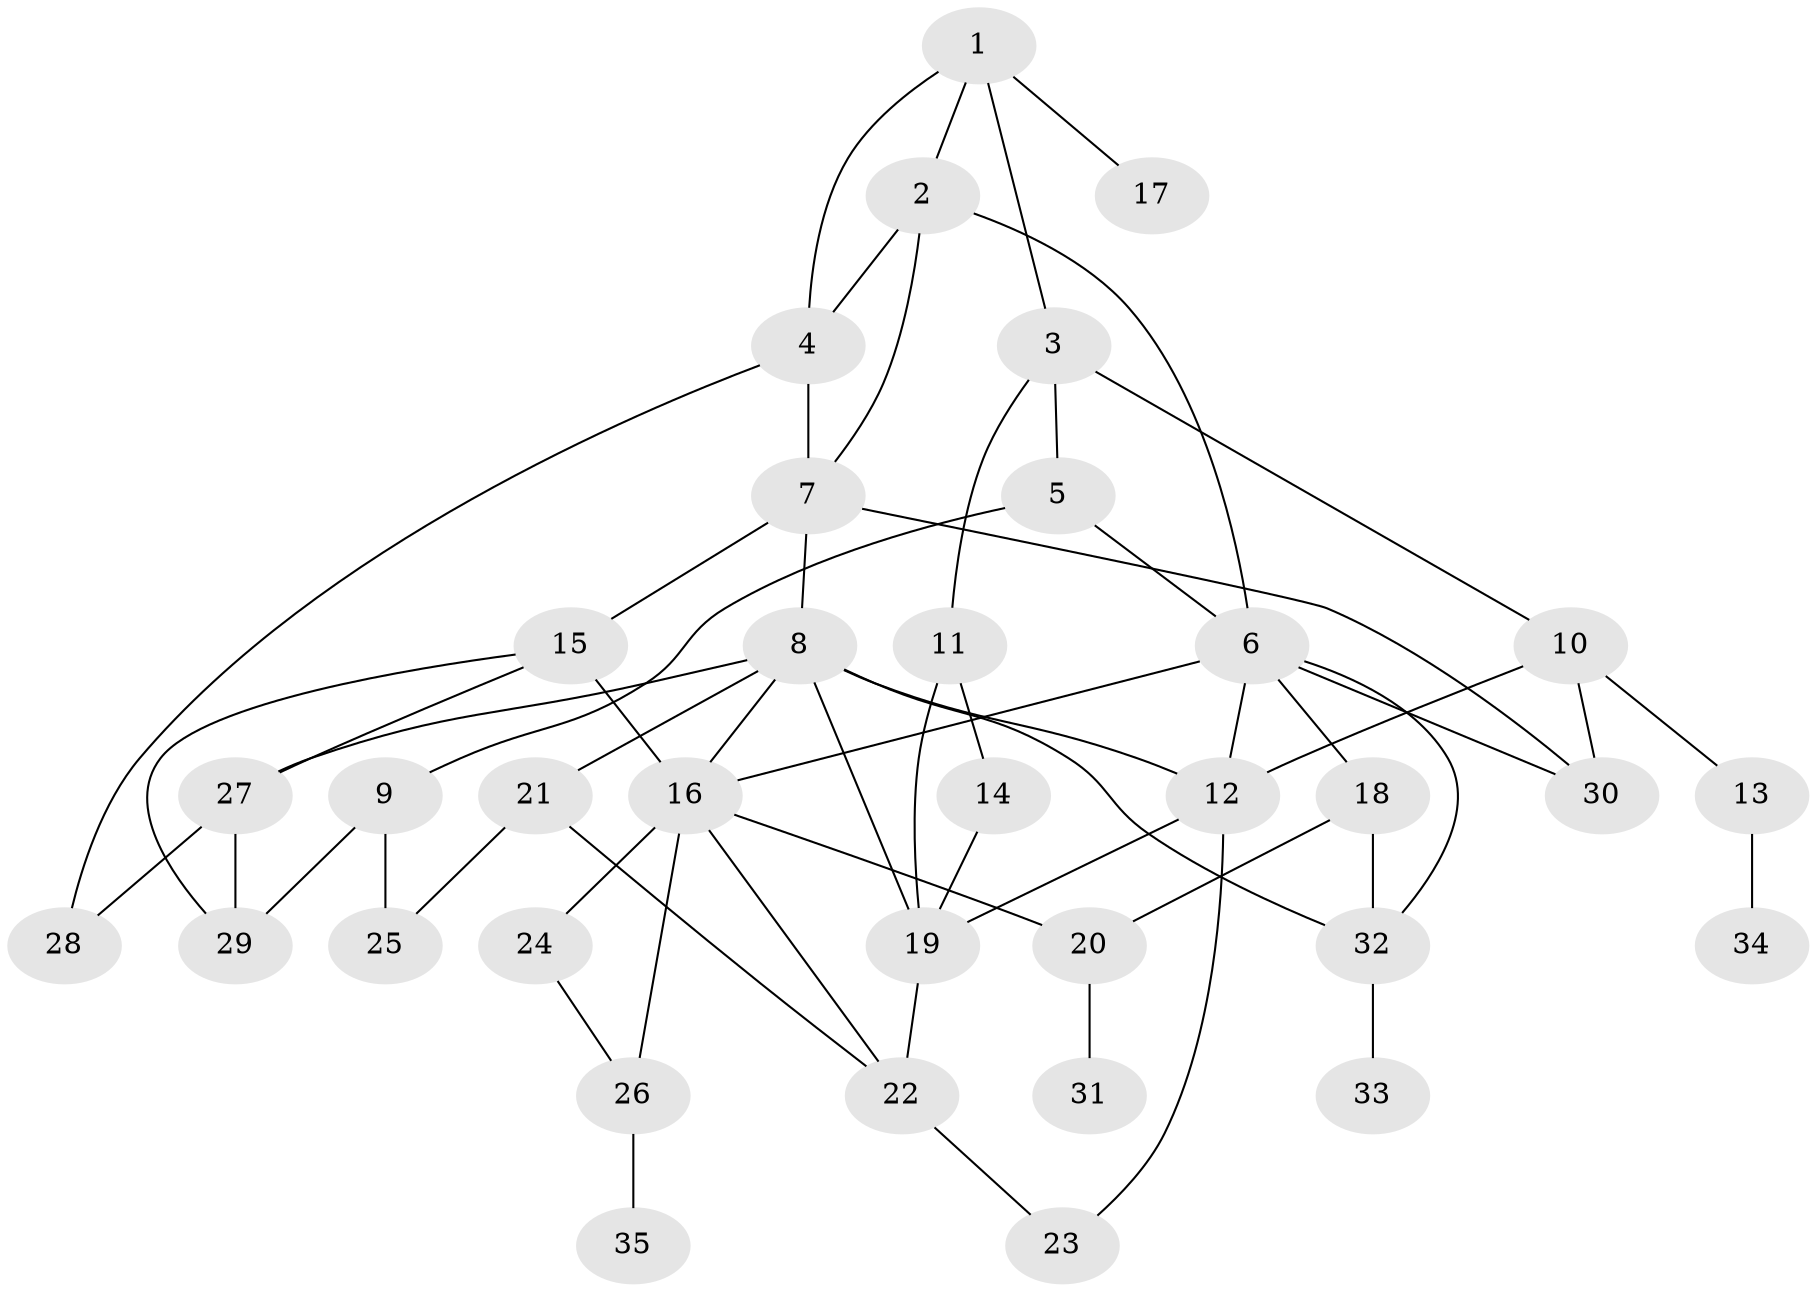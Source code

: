 // original degree distribution, {4: 0.13043478260869565, 5: 0.057971014492753624, 3: 0.2753623188405797, 6: 0.043478260869565216, 2: 0.30434782608695654, 1: 0.18840579710144928}
// Generated by graph-tools (version 1.1) at 2025/34/03/09/25 02:34:05]
// undirected, 35 vertices, 58 edges
graph export_dot {
graph [start="1"]
  node [color=gray90,style=filled];
  1;
  2;
  3;
  4;
  5;
  6;
  7;
  8;
  9;
  10;
  11;
  12;
  13;
  14;
  15;
  16;
  17;
  18;
  19;
  20;
  21;
  22;
  23;
  24;
  25;
  26;
  27;
  28;
  29;
  30;
  31;
  32;
  33;
  34;
  35;
  1 -- 2 [weight=1.0];
  1 -- 3 [weight=1.0];
  1 -- 4 [weight=1.0];
  1 -- 17 [weight=1.0];
  2 -- 4 [weight=1.0];
  2 -- 6 [weight=1.0];
  2 -- 7 [weight=1.0];
  3 -- 5 [weight=1.0];
  3 -- 10 [weight=1.0];
  3 -- 11 [weight=1.0];
  4 -- 7 [weight=1.0];
  4 -- 28 [weight=1.0];
  5 -- 6 [weight=1.0];
  5 -- 9 [weight=1.0];
  6 -- 12 [weight=1.0];
  6 -- 16 [weight=1.0];
  6 -- 18 [weight=1.0];
  6 -- 30 [weight=1.0];
  6 -- 32 [weight=1.0];
  7 -- 8 [weight=1.0];
  7 -- 15 [weight=1.0];
  7 -- 30 [weight=1.0];
  8 -- 12 [weight=1.0];
  8 -- 16 [weight=1.0];
  8 -- 19 [weight=1.0];
  8 -- 21 [weight=1.0];
  8 -- 27 [weight=1.0];
  8 -- 32 [weight=1.0];
  9 -- 25 [weight=1.0];
  9 -- 29 [weight=1.0];
  10 -- 12 [weight=1.0];
  10 -- 13 [weight=1.0];
  10 -- 30 [weight=1.0];
  11 -- 14 [weight=1.0];
  11 -- 19 [weight=1.0];
  12 -- 19 [weight=1.0];
  12 -- 23 [weight=1.0];
  13 -- 34 [weight=1.0];
  14 -- 19 [weight=1.0];
  15 -- 16 [weight=2.0];
  15 -- 27 [weight=1.0];
  15 -- 29 [weight=1.0];
  16 -- 20 [weight=1.0];
  16 -- 22 [weight=1.0];
  16 -- 24 [weight=1.0];
  16 -- 26 [weight=1.0];
  18 -- 20 [weight=1.0];
  18 -- 32 [weight=1.0];
  19 -- 22 [weight=1.0];
  20 -- 31 [weight=1.0];
  21 -- 22 [weight=1.0];
  21 -- 25 [weight=1.0];
  22 -- 23 [weight=1.0];
  24 -- 26 [weight=1.0];
  26 -- 35 [weight=1.0];
  27 -- 28 [weight=1.0];
  27 -- 29 [weight=1.0];
  32 -- 33 [weight=1.0];
}
